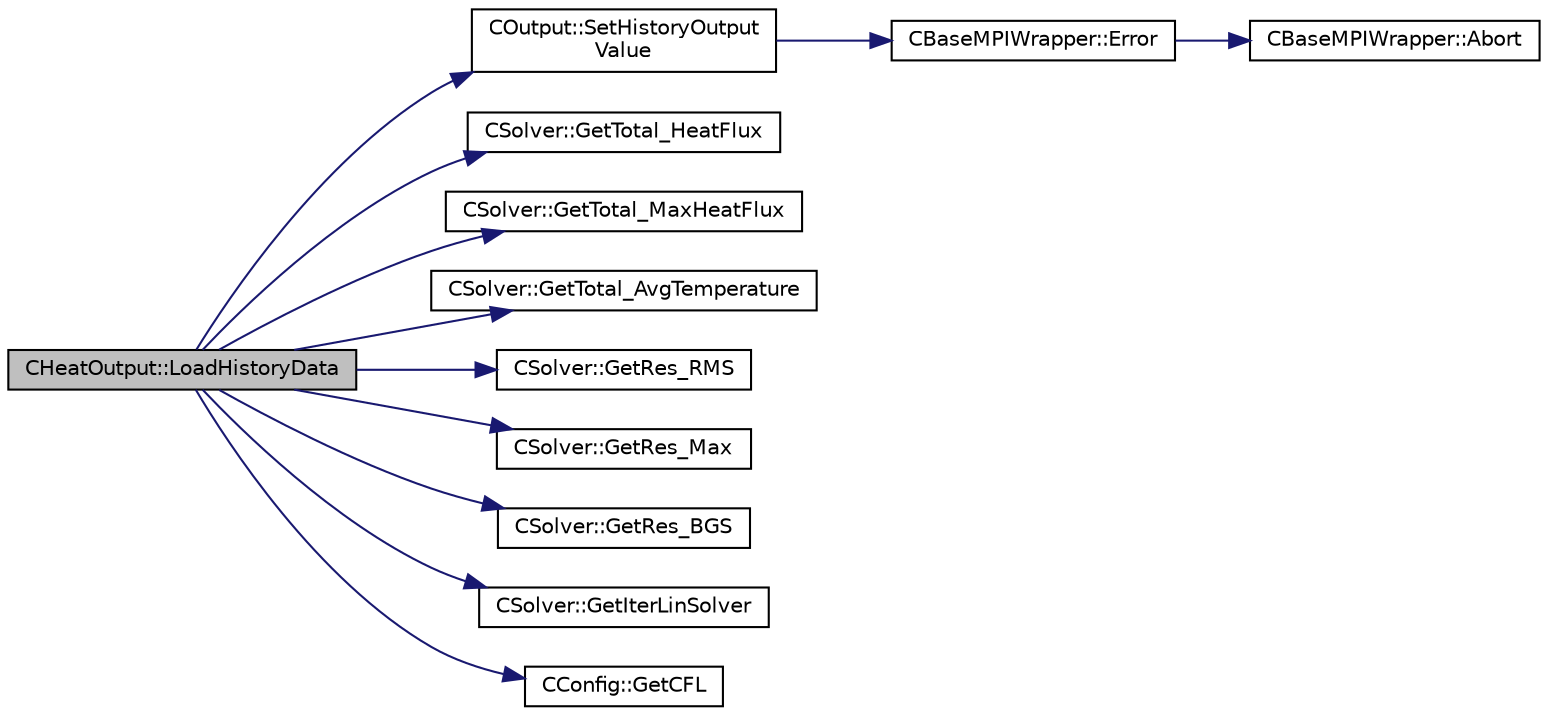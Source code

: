 digraph "CHeatOutput::LoadHistoryData"
{
  edge [fontname="Helvetica",fontsize="10",labelfontname="Helvetica",labelfontsize="10"];
  node [fontname="Helvetica",fontsize="10",shape=record];
  rankdir="LR";
  Node9 [label="CHeatOutput::LoadHistoryData",height=0.2,width=0.4,color="black", fillcolor="grey75", style="filled", fontcolor="black"];
  Node9 -> Node10 [color="midnightblue",fontsize="10",style="solid",fontname="Helvetica"];
  Node10 [label="COutput::SetHistoryOutput\lValue",height=0.2,width=0.4,color="black", fillcolor="white", style="filled",URL="$class_c_output.html#a1c1f836992f419544472329a44b8836e",tooltip="Set the value of a history output field. "];
  Node10 -> Node11 [color="midnightblue",fontsize="10",style="solid",fontname="Helvetica"];
  Node11 [label="CBaseMPIWrapper::Error",height=0.2,width=0.4,color="black", fillcolor="white", style="filled",URL="$class_c_base_m_p_i_wrapper.html#a04457c47629bda56704e6a8804833eeb"];
  Node11 -> Node12 [color="midnightblue",fontsize="10",style="solid",fontname="Helvetica"];
  Node12 [label="CBaseMPIWrapper::Abort",height=0.2,width=0.4,color="black", fillcolor="white", style="filled",URL="$class_c_base_m_p_i_wrapper.html#a21ef5681e2acb532d345e9bab173ef07"];
  Node9 -> Node13 [color="midnightblue",fontsize="10",style="solid",fontname="Helvetica"];
  Node13 [label="CSolver::GetTotal_HeatFlux",height=0.2,width=0.4,color="black", fillcolor="white", style="filled",URL="$class_c_solver.html#a7832dc1d7ff189a14babfecde604529b",tooltip="A virtual member. "];
  Node9 -> Node14 [color="midnightblue",fontsize="10",style="solid",fontname="Helvetica"];
  Node14 [label="CSolver::GetTotal_MaxHeatFlux",height=0.2,width=0.4,color="black", fillcolor="white", style="filled",URL="$class_c_solver.html#a9ad1d17fe2bdc7e889c4ebaab1807cc1",tooltip="A virtual member. "];
  Node9 -> Node15 [color="midnightblue",fontsize="10",style="solid",fontname="Helvetica"];
  Node15 [label="CSolver::GetTotal_AvgTemperature",height=0.2,width=0.4,color="black", fillcolor="white", style="filled",URL="$class_c_solver.html#a1a1e06ad7226b8983ee1d6852fce7708",tooltip="A virtual member. "];
  Node9 -> Node16 [color="midnightblue",fontsize="10",style="solid",fontname="Helvetica"];
  Node16 [label="CSolver::GetRes_RMS",height=0.2,width=0.4,color="black", fillcolor="white", style="filled",URL="$class_c_solver.html#a1c24b55e0849f7f6ba2f62d15d7e4f8e",tooltip="Get the maximal residual, this is useful for the convergence history. "];
  Node9 -> Node17 [color="midnightblue",fontsize="10",style="solid",fontname="Helvetica"];
  Node17 [label="CSolver::GetRes_Max",height=0.2,width=0.4,color="black", fillcolor="white", style="filled",URL="$class_c_solver.html#a00c2752e9b098ac63efeac7d14a83779",tooltip="Get the maximal residual, this is useful for the convergence history. "];
  Node9 -> Node18 [color="midnightblue",fontsize="10",style="solid",fontname="Helvetica"];
  Node18 [label="CSolver::GetRes_BGS",height=0.2,width=0.4,color="black", fillcolor="white", style="filled",URL="$class_c_solver.html#a83cd1ade482300b90aa8ccc6aad03acd",tooltip="Get the residual for BGS subiterations. "];
  Node9 -> Node19 [color="midnightblue",fontsize="10",style="solid",fontname="Helvetica"];
  Node19 [label="CSolver::GetIterLinSolver",height=0.2,width=0.4,color="black", fillcolor="white", style="filled",URL="$class_c_solver.html#a04e7956dff9a4a332d8e0b53c4647cc7",tooltip="Get number of linear solver iterations. "];
  Node9 -> Node20 [color="midnightblue",fontsize="10",style="solid",fontname="Helvetica"];
  Node20 [label="CConfig::GetCFL",height=0.2,width=0.4,color="black", fillcolor="white", style="filled",URL="$class_c_config.html#a5a509e57de00494a1cb92e011c1c0dbc",tooltip="Get the Courant Friedrich Levi number for each grid. "];
}
